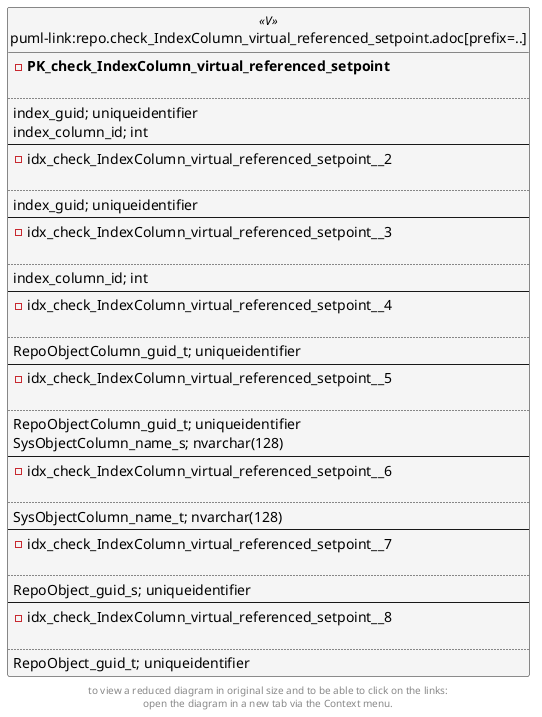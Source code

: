 @startuml
left to right direction
'top to bottom direction
hide circle
'avoide "." issues:
set namespaceSeparator none


skinparam class {
  BackgroundColor White
  BackgroundColor<<FN>> Yellow
  BackgroundColor<<FS>> Yellow
  BackgroundColor<<FT>> LightGray
  BackgroundColor<<IF>> Yellow
  BackgroundColor<<IS>> Yellow
  BackgroundColor<<P>> Aqua
  BackgroundColor<<PC>> Aqua
  BackgroundColor<<SN>> Yellow
  BackgroundColor<<SO>> SlateBlue
  BackgroundColor<<TF>> LightGray
  BackgroundColor<<TR>> Tomato
  BackgroundColor<<U>> White
  BackgroundColor<<V>> WhiteSmoke
  BackgroundColor<<X>> Aqua
}


entity "puml-link:repo.check_IndexColumn_virtual_referenced_setpoint.adoc[prefix=..]" as repo.check_IndexColumn_virtual_referenced_setpoint << V >> {
- **PK_check_IndexColumn_virtual_referenced_setpoint**

..
index_guid; uniqueidentifier
index_column_id; int
--
- idx_check_IndexColumn_virtual_referenced_setpoint__2

..
index_guid; uniqueidentifier
--
- idx_check_IndexColumn_virtual_referenced_setpoint__3

..
index_column_id; int
--
- idx_check_IndexColumn_virtual_referenced_setpoint__4

..
RepoObjectColumn_guid_t; uniqueidentifier
--
- idx_check_IndexColumn_virtual_referenced_setpoint__5

..
RepoObjectColumn_guid_t; uniqueidentifier
SysObjectColumn_name_s; nvarchar(128)
--
- idx_check_IndexColumn_virtual_referenced_setpoint__6

..
SysObjectColumn_name_t; nvarchar(128)
--
- idx_check_IndexColumn_virtual_referenced_setpoint__7

..
RepoObject_guid_s; uniqueidentifier
--
- idx_check_IndexColumn_virtual_referenced_setpoint__8

..
RepoObject_guid_t; uniqueidentifier
}


footer
to view a reduced diagram in original size and to be able to click on the links:
open the diagram in a new tab via the Context menu.
end footer

@enduml

